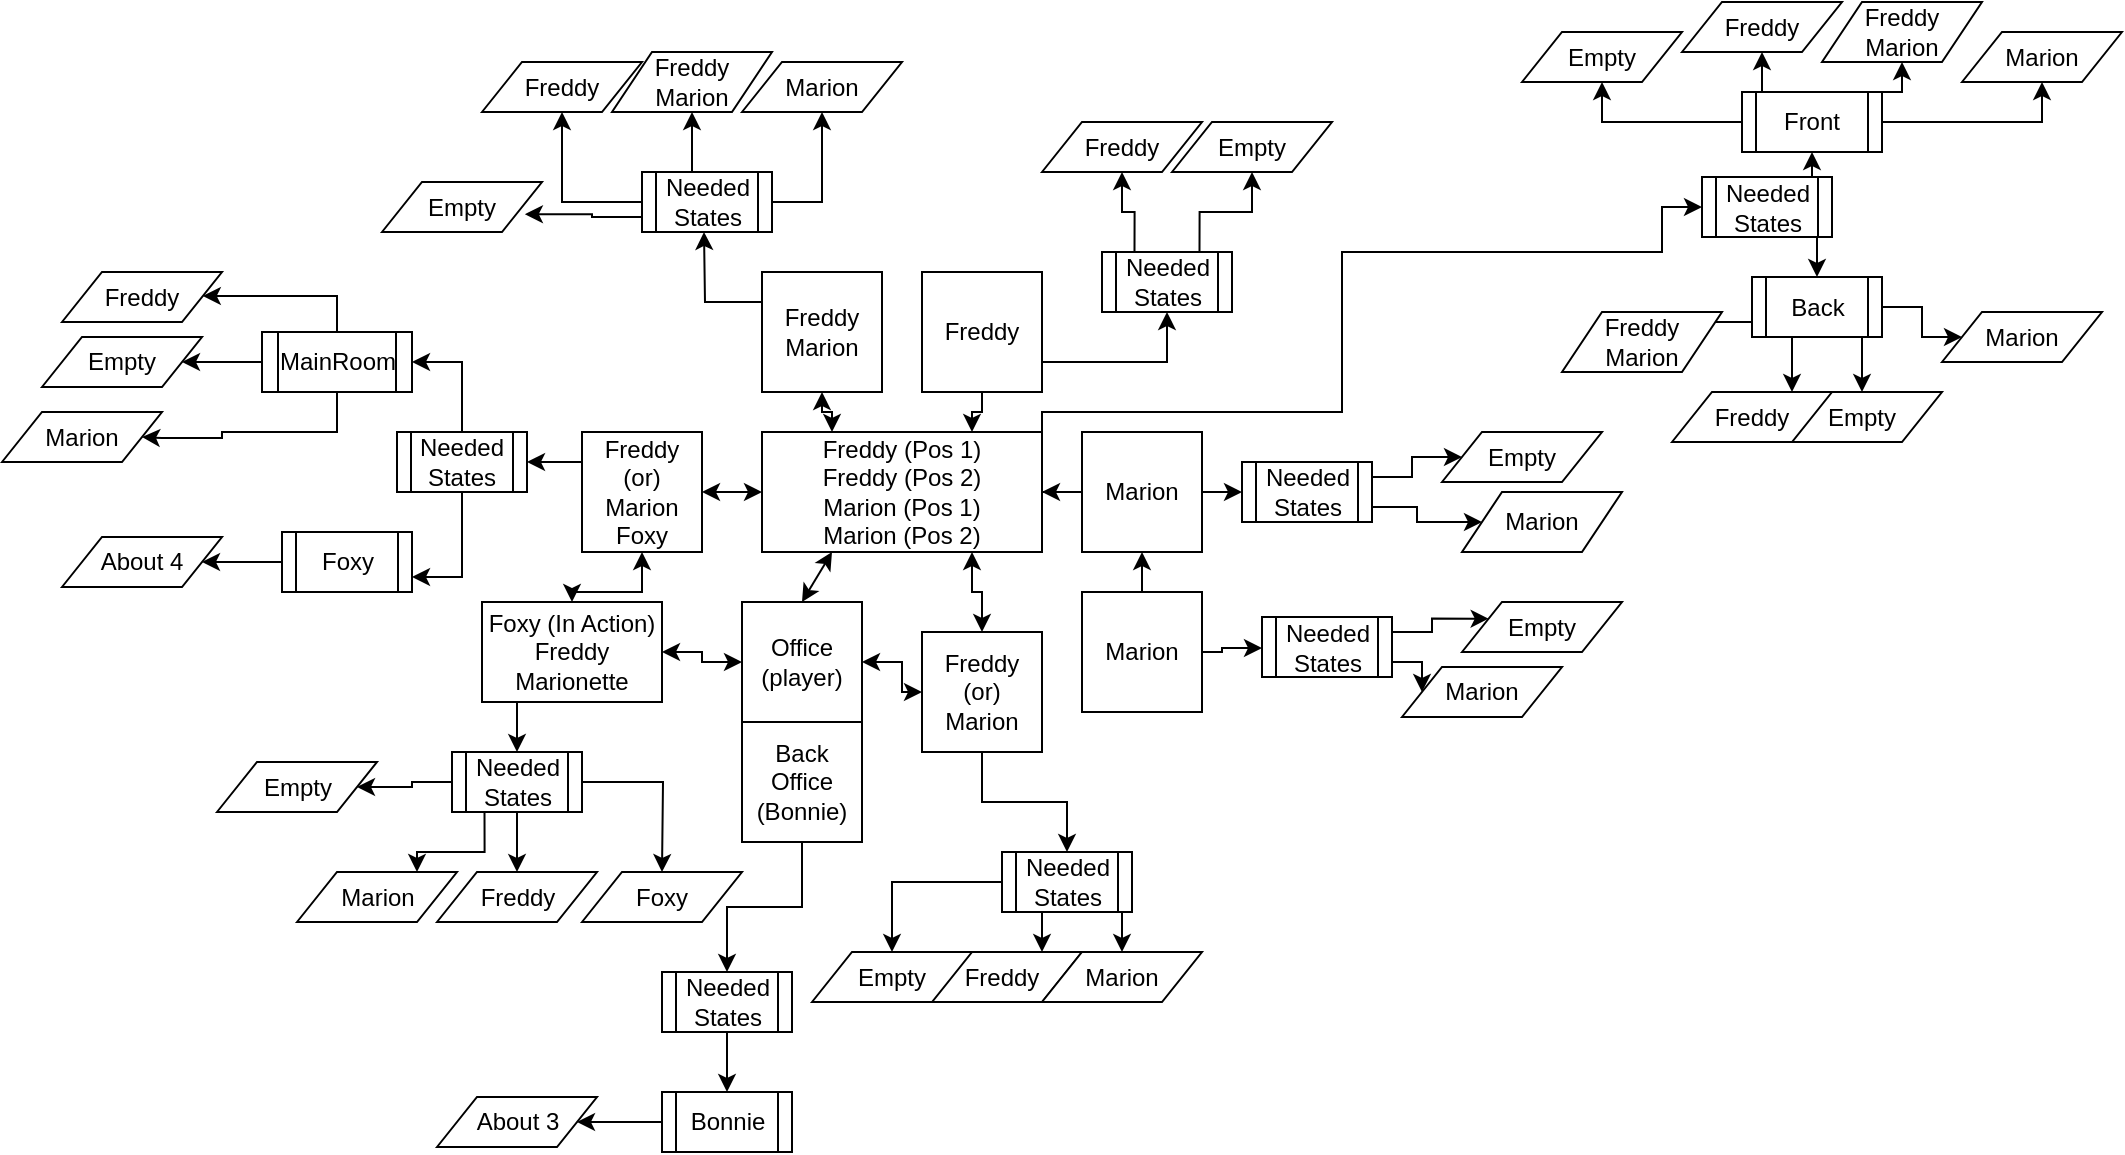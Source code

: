 <mxfile version="24.8.6">
  <diagram name="Page-1" id="xCm7L2kwBDL57Lj5noG_">
    <mxGraphModel dx="512" dy="276" grid="1" gridSize="10" guides="1" tooltips="1" connect="1" arrows="1" fold="1" page="1" pageScale="1" pageWidth="850" pageHeight="1100" math="0" shadow="0">
      <root>
        <mxCell id="0" />
        <mxCell id="1" parent="0" />
        <mxCell id="MRHMiCPDbe1n-ZCdfk0V-35" value="" style="edgeStyle=orthogonalEdgeStyle;rounded=0;orthogonalLoop=1;jettySize=auto;html=1;startArrow=classic;startFill=1;endArrow=none;endFill=0;" edge="1" parent="1" source="MRHMiCPDbe1n-ZCdfk0V-14" target="MRHMiCPDbe1n-ZCdfk0V-17">
          <mxGeometry relative="1" as="geometry" />
        </mxCell>
        <mxCell id="MRHMiCPDbe1n-ZCdfk0V-144" style="edgeStyle=orthogonalEdgeStyle;rounded=0;orthogonalLoop=1;jettySize=auto;html=1;exitX=1;exitY=0;exitDx=0;exitDy=0;entryX=0;entryY=0.5;entryDx=0;entryDy=0;" edge="1" parent="1" source="MRHMiCPDbe1n-ZCdfk0V-14" target="MRHMiCPDbe1n-ZCdfk0V-143">
          <mxGeometry relative="1" as="geometry">
            <Array as="points">
              <mxPoint x="540" y="240" />
              <mxPoint x="690" y="240" />
              <mxPoint x="690" y="160" />
              <mxPoint x="850" y="160" />
              <mxPoint x="850" y="138" />
            </Array>
          </mxGeometry>
        </mxCell>
        <mxCell id="MRHMiCPDbe1n-ZCdfk0V-14" value="Freddy (Pos 1)&lt;br&gt;Freddy (Pos 2)&lt;br&gt;Marion (Pos 1)&lt;br&gt;Marion (Pos 2)" style="rounded=0;whiteSpace=wrap;html=1;" vertex="1" parent="1">
          <mxGeometry x="400" y="250" width="140" height="60" as="geometry" />
        </mxCell>
        <mxCell id="MRHMiCPDbe1n-ZCdfk0V-38" style="edgeStyle=orthogonalEdgeStyle;rounded=0;orthogonalLoop=1;jettySize=auto;html=1;exitX=0.5;exitY=1;exitDx=0;exitDy=0;entryX=0.25;entryY=0;entryDx=0;entryDy=0;startArrow=classic;startFill=1;" edge="1" parent="1" source="MRHMiCPDbe1n-ZCdfk0V-15" target="MRHMiCPDbe1n-ZCdfk0V-14">
          <mxGeometry relative="1" as="geometry">
            <Array as="points">
              <mxPoint x="430" y="240" />
              <mxPoint x="435" y="240" />
            </Array>
          </mxGeometry>
        </mxCell>
        <mxCell id="MRHMiCPDbe1n-ZCdfk0V-42" style="edgeStyle=orthogonalEdgeStyle;rounded=0;orthogonalLoop=1;jettySize=auto;html=1;exitX=0;exitY=0.25;exitDx=0;exitDy=0;entryX=1;entryY=0.5;entryDx=0;entryDy=0;" edge="1" parent="1" source="MRHMiCPDbe1n-ZCdfk0V-15">
          <mxGeometry relative="1" as="geometry">
            <mxPoint x="371" y="150" as="targetPoint" />
          </mxGeometry>
        </mxCell>
        <mxCell id="MRHMiCPDbe1n-ZCdfk0V-15" value="&lt;div&gt;Freddy&lt;/div&gt;&lt;div&gt;Marion&lt;/div&gt;" style="rounded=0;whiteSpace=wrap;html=1;" vertex="1" parent="1">
          <mxGeometry x="400" y="170" width="60" height="60" as="geometry" />
        </mxCell>
        <mxCell id="MRHMiCPDbe1n-ZCdfk0V-37" style="edgeStyle=orthogonalEdgeStyle;rounded=0;orthogonalLoop=1;jettySize=auto;html=1;exitX=0.5;exitY=1;exitDx=0;exitDy=0;entryX=0.75;entryY=0;entryDx=0;entryDy=0;startArrow=none;startFill=0;" edge="1" parent="1" source="MRHMiCPDbe1n-ZCdfk0V-16" target="MRHMiCPDbe1n-ZCdfk0V-14">
          <mxGeometry relative="1" as="geometry">
            <Array as="points">
              <mxPoint x="510" y="240" />
              <mxPoint x="505" y="240" />
            </Array>
          </mxGeometry>
        </mxCell>
        <mxCell id="MRHMiCPDbe1n-ZCdfk0V-75" style="edgeStyle=orthogonalEdgeStyle;rounded=0;orthogonalLoop=1;jettySize=auto;html=1;exitX=1;exitY=0.75;exitDx=0;exitDy=0;entryX=0.5;entryY=1;entryDx=0;entryDy=0;" edge="1" parent="1" source="MRHMiCPDbe1n-ZCdfk0V-16" target="MRHMiCPDbe1n-ZCdfk0V-72">
          <mxGeometry relative="1" as="geometry" />
        </mxCell>
        <mxCell id="MRHMiCPDbe1n-ZCdfk0V-16" value="Freddy" style="rounded=0;whiteSpace=wrap;html=1;" vertex="1" parent="1">
          <mxGeometry x="480" y="170" width="60" height="60" as="geometry" />
        </mxCell>
        <mxCell id="MRHMiCPDbe1n-ZCdfk0V-39" style="edgeStyle=orthogonalEdgeStyle;rounded=0;orthogonalLoop=1;jettySize=auto;html=1;exitX=0.5;exitY=1;exitDx=0;exitDy=0;entryX=0.5;entryY=0;entryDx=0;entryDy=0;startArrow=classic;startFill=1;endArrow=none;endFill=0;" edge="1" parent="1" source="MRHMiCPDbe1n-ZCdfk0V-17" target="MRHMiCPDbe1n-ZCdfk0V-18">
          <mxGeometry relative="1" as="geometry" />
        </mxCell>
        <mxCell id="MRHMiCPDbe1n-ZCdfk0V-78" style="edgeStyle=orthogonalEdgeStyle;rounded=0;orthogonalLoop=1;jettySize=auto;html=1;exitX=1;exitY=0.5;exitDx=0;exitDy=0;entryX=0;entryY=0.5;entryDx=0;entryDy=0;" edge="1" parent="1" source="MRHMiCPDbe1n-ZCdfk0V-17" target="MRHMiCPDbe1n-ZCdfk0V-73">
          <mxGeometry relative="1" as="geometry" />
        </mxCell>
        <mxCell id="MRHMiCPDbe1n-ZCdfk0V-17" value="Marion" style="rounded=0;whiteSpace=wrap;html=1;" vertex="1" parent="1">
          <mxGeometry x="560" y="250" width="60" height="60" as="geometry" />
        </mxCell>
        <mxCell id="MRHMiCPDbe1n-ZCdfk0V-82" value="" style="edgeStyle=orthogonalEdgeStyle;rounded=0;orthogonalLoop=1;jettySize=auto;html=1;" edge="1" parent="1" source="MRHMiCPDbe1n-ZCdfk0V-18" target="MRHMiCPDbe1n-ZCdfk0V-74">
          <mxGeometry relative="1" as="geometry">
            <Array as="points">
              <mxPoint x="630" y="360" />
              <mxPoint x="630" y="358" />
            </Array>
          </mxGeometry>
        </mxCell>
        <mxCell id="MRHMiCPDbe1n-ZCdfk0V-18" value="Marion" style="rounded=0;whiteSpace=wrap;html=1;" vertex="1" parent="1">
          <mxGeometry x="560" y="330" width="60" height="60" as="geometry" />
        </mxCell>
        <mxCell id="MRHMiCPDbe1n-ZCdfk0V-34" style="edgeStyle=orthogonalEdgeStyle;rounded=0;orthogonalLoop=1;jettySize=auto;html=1;exitX=0.5;exitY=0;exitDx=0;exitDy=0;entryX=0.75;entryY=1;entryDx=0;entryDy=0;startArrow=classic;startFill=1;" edge="1" parent="1" source="MRHMiCPDbe1n-ZCdfk0V-19" target="MRHMiCPDbe1n-ZCdfk0V-14">
          <mxGeometry relative="1" as="geometry">
            <Array as="points">
              <mxPoint x="510" y="330" />
              <mxPoint x="505" y="330" />
            </Array>
          </mxGeometry>
        </mxCell>
        <mxCell id="MRHMiCPDbe1n-ZCdfk0V-103" style="edgeStyle=orthogonalEdgeStyle;rounded=0;orthogonalLoop=1;jettySize=auto;html=1;exitX=0.5;exitY=1;exitDx=0;exitDy=0;entryX=0.5;entryY=0;entryDx=0;entryDy=0;" edge="1" parent="1" source="MRHMiCPDbe1n-ZCdfk0V-19" target="MRHMiCPDbe1n-ZCdfk0V-97">
          <mxGeometry relative="1" as="geometry" />
        </mxCell>
        <mxCell id="MRHMiCPDbe1n-ZCdfk0V-19" value="Freddy&lt;br&gt;(or)&lt;br&gt;Marion" style="rounded=0;whiteSpace=wrap;html=1;" vertex="1" parent="1">
          <mxGeometry x="480" y="350" width="60" height="60" as="geometry" />
        </mxCell>
        <mxCell id="MRHMiCPDbe1n-ZCdfk0V-32" value="" style="edgeStyle=orthogonalEdgeStyle;rounded=0;orthogonalLoop=1;jettySize=auto;html=1;startArrow=classic;startFill=1;" edge="1" parent="1" source="MRHMiCPDbe1n-ZCdfk0V-20" target="MRHMiCPDbe1n-ZCdfk0V-19">
          <mxGeometry relative="1" as="geometry" />
        </mxCell>
        <mxCell id="MRHMiCPDbe1n-ZCdfk0V-20" value="Office&lt;br&gt;(player)" style="rounded=0;whiteSpace=wrap;html=1;" vertex="1" parent="1">
          <mxGeometry x="390" y="335" width="60" height="60" as="geometry" />
        </mxCell>
        <mxCell id="MRHMiCPDbe1n-ZCdfk0V-28" style="edgeStyle=orthogonalEdgeStyle;rounded=0;orthogonalLoop=1;jettySize=auto;html=1;exitX=0.5;exitY=1;exitDx=0;exitDy=0;entryX=0.5;entryY=0;entryDx=0;entryDy=0;startArrow=classic;startFill=1;" edge="1" parent="1" source="MRHMiCPDbe1n-ZCdfk0V-21" target="MRHMiCPDbe1n-ZCdfk0V-27">
          <mxGeometry relative="1" as="geometry" />
        </mxCell>
        <mxCell id="MRHMiCPDbe1n-ZCdfk0V-109" style="edgeStyle=orthogonalEdgeStyle;rounded=0;orthogonalLoop=1;jettySize=auto;html=1;exitX=0;exitY=0.25;exitDx=0;exitDy=0;entryX=1;entryY=0.5;entryDx=0;entryDy=0;" edge="1" parent="1" source="MRHMiCPDbe1n-ZCdfk0V-21" target="MRHMiCPDbe1n-ZCdfk0V-108">
          <mxGeometry relative="1" as="geometry" />
        </mxCell>
        <mxCell id="MRHMiCPDbe1n-ZCdfk0V-21" value="&lt;div&gt;Freddy&lt;/div&gt;&lt;div&gt;(or)&lt;br&gt;Marion&lt;br&gt;&lt;/div&gt;&lt;div&gt;Foxy&lt;/div&gt;" style="rounded=0;whiteSpace=wrap;html=1;" vertex="1" parent="1">
          <mxGeometry x="310" y="250" width="60" height="60" as="geometry" />
        </mxCell>
        <mxCell id="MRHMiCPDbe1n-ZCdfk0V-29" style="edgeStyle=orthogonalEdgeStyle;rounded=0;orthogonalLoop=1;jettySize=auto;html=1;exitX=1;exitY=0.5;exitDx=0;exitDy=0;entryX=0;entryY=0.5;entryDx=0;entryDy=0;startArrow=classic;startFill=1;" edge="1" parent="1" source="MRHMiCPDbe1n-ZCdfk0V-27" target="MRHMiCPDbe1n-ZCdfk0V-20">
          <mxGeometry relative="1" as="geometry" />
        </mxCell>
        <mxCell id="MRHMiCPDbe1n-ZCdfk0V-128" style="edgeStyle=orthogonalEdgeStyle;rounded=0;orthogonalLoop=1;jettySize=auto;html=1;exitX=0.5;exitY=1;exitDx=0;exitDy=0;entryX=0.5;entryY=0;entryDx=0;entryDy=0;" edge="1" parent="1" target="MRHMiCPDbe1n-ZCdfk0V-127">
          <mxGeometry relative="1" as="geometry">
            <mxPoint x="282.5" y="385" as="sourcePoint" />
          </mxGeometry>
        </mxCell>
        <mxCell id="MRHMiCPDbe1n-ZCdfk0V-27" value="Foxy (In Action)&lt;br&gt;Freddy&lt;br&gt;Marionette" style="rounded=0;whiteSpace=wrap;html=1;" vertex="1" parent="1">
          <mxGeometry x="260" y="335" width="90" height="50" as="geometry" />
        </mxCell>
        <mxCell id="MRHMiCPDbe1n-ZCdfk0V-30" value="" style="endArrow=classic;startArrow=classic;html=1;rounded=0;exitX=1;exitY=0.5;exitDx=0;exitDy=0;entryX=0;entryY=0.5;entryDx=0;entryDy=0;" edge="1" parent="1" source="MRHMiCPDbe1n-ZCdfk0V-21" target="MRHMiCPDbe1n-ZCdfk0V-14">
          <mxGeometry width="50" height="50" relative="1" as="geometry">
            <mxPoint x="440" y="350" as="sourcePoint" />
            <mxPoint x="490" y="300" as="targetPoint" />
          </mxGeometry>
        </mxCell>
        <mxCell id="MRHMiCPDbe1n-ZCdfk0V-31" value="" style="endArrow=classic;startArrow=classic;html=1;rounded=0;exitX=0.25;exitY=1;exitDx=0;exitDy=0;entryX=0.5;entryY=0;entryDx=0;entryDy=0;" edge="1" parent="1" source="MRHMiCPDbe1n-ZCdfk0V-14" target="MRHMiCPDbe1n-ZCdfk0V-20">
          <mxGeometry width="50" height="50" relative="1" as="geometry">
            <mxPoint x="410" y="320" as="sourcePoint" />
            <mxPoint x="440" y="320" as="targetPoint" />
          </mxGeometry>
        </mxCell>
        <mxCell id="MRHMiCPDbe1n-ZCdfk0V-138" style="edgeStyle=orthogonalEdgeStyle;rounded=0;orthogonalLoop=1;jettySize=auto;html=1;exitX=0.5;exitY=1;exitDx=0;exitDy=0;entryX=0.5;entryY=0;entryDx=0;entryDy=0;" edge="1" parent="1" source="MRHMiCPDbe1n-ZCdfk0V-40" target="MRHMiCPDbe1n-ZCdfk0V-137">
          <mxGeometry relative="1" as="geometry" />
        </mxCell>
        <mxCell id="MRHMiCPDbe1n-ZCdfk0V-40" value="Back Office&lt;br&gt;(Bonnie)" style="rounded=0;whiteSpace=wrap;html=1;" vertex="1" parent="1">
          <mxGeometry x="390" y="395" width="60" height="60" as="geometry" />
        </mxCell>
        <mxCell id="MRHMiCPDbe1n-ZCdfk0V-53" style="edgeStyle=orthogonalEdgeStyle;rounded=0;orthogonalLoop=1;jettySize=auto;html=1;exitX=0;exitY=0.5;exitDx=0;exitDy=0;entryX=0.5;entryY=1;entryDx=0;entryDy=0;" edge="1" parent="1" source="MRHMiCPDbe1n-ZCdfk0V-45" target="MRHMiCPDbe1n-ZCdfk0V-49">
          <mxGeometry relative="1" as="geometry" />
        </mxCell>
        <mxCell id="MRHMiCPDbe1n-ZCdfk0V-54" style="edgeStyle=orthogonalEdgeStyle;rounded=0;orthogonalLoop=1;jettySize=auto;html=1;exitX=0.5;exitY=0;exitDx=0;exitDy=0;entryX=0.5;entryY=1;entryDx=0;entryDy=0;" edge="1" parent="1" source="MRHMiCPDbe1n-ZCdfk0V-45" target="MRHMiCPDbe1n-ZCdfk0V-51">
          <mxGeometry relative="1" as="geometry" />
        </mxCell>
        <mxCell id="MRHMiCPDbe1n-ZCdfk0V-55" style="edgeStyle=orthogonalEdgeStyle;rounded=0;orthogonalLoop=1;jettySize=auto;html=1;exitX=1;exitY=0.5;exitDx=0;exitDy=0;entryX=0.5;entryY=1;entryDx=0;entryDy=0;" edge="1" parent="1" source="MRHMiCPDbe1n-ZCdfk0V-45" target="MRHMiCPDbe1n-ZCdfk0V-50">
          <mxGeometry relative="1" as="geometry" />
        </mxCell>
        <mxCell id="MRHMiCPDbe1n-ZCdfk0V-45" value="Needed&lt;br&gt;States" style="shape=process;whiteSpace=wrap;html=1;backgroundOutline=1;" vertex="1" parent="1">
          <mxGeometry x="340" y="120" width="65" height="30" as="geometry" />
        </mxCell>
        <mxCell id="MRHMiCPDbe1n-ZCdfk0V-49" value="Freddy" style="shape=parallelogram;perimeter=parallelogramPerimeter;whiteSpace=wrap;html=1;fixedSize=1;" vertex="1" parent="1">
          <mxGeometry x="260" y="65" width="80" height="25" as="geometry" />
        </mxCell>
        <mxCell id="MRHMiCPDbe1n-ZCdfk0V-50" value="Marion" style="shape=parallelogram;perimeter=parallelogramPerimeter;whiteSpace=wrap;html=1;fixedSize=1;" vertex="1" parent="1">
          <mxGeometry x="390" y="65" width="80" height="25" as="geometry" />
        </mxCell>
        <mxCell id="MRHMiCPDbe1n-ZCdfk0V-51" value="Freddy &lt;br&gt;Marion" style="shape=parallelogram;perimeter=parallelogramPerimeter;whiteSpace=wrap;html=1;fixedSize=1;" vertex="1" parent="1">
          <mxGeometry x="325" y="60" width="80" height="30" as="geometry" />
        </mxCell>
        <mxCell id="MRHMiCPDbe1n-ZCdfk0V-57" value="Empty" style="shape=parallelogram;perimeter=parallelogramPerimeter;whiteSpace=wrap;html=1;fixedSize=1;" vertex="1" parent="1">
          <mxGeometry x="210" y="125" width="80" height="25" as="geometry" />
        </mxCell>
        <mxCell id="MRHMiCPDbe1n-ZCdfk0V-58" style="edgeStyle=orthogonalEdgeStyle;rounded=0;orthogonalLoop=1;jettySize=auto;html=1;exitX=0;exitY=0.75;exitDx=0;exitDy=0;entryX=0.893;entryY=0.643;entryDx=0;entryDy=0;entryPerimeter=0;" edge="1" parent="1" source="MRHMiCPDbe1n-ZCdfk0V-45" target="MRHMiCPDbe1n-ZCdfk0V-57">
          <mxGeometry relative="1" as="geometry" />
        </mxCell>
        <mxCell id="MRHMiCPDbe1n-ZCdfk0V-59" value="Freddy" style="shape=parallelogram;perimeter=parallelogramPerimeter;whiteSpace=wrap;html=1;fixedSize=1;" vertex="1" parent="1">
          <mxGeometry x="540" y="95" width="80" height="25" as="geometry" />
        </mxCell>
        <mxCell id="MRHMiCPDbe1n-ZCdfk0V-60" value="Empty" style="shape=parallelogram;perimeter=parallelogramPerimeter;whiteSpace=wrap;html=1;fixedSize=1;" vertex="1" parent="1">
          <mxGeometry x="605" y="95" width="80" height="25" as="geometry" />
        </mxCell>
        <mxCell id="MRHMiCPDbe1n-ZCdfk0V-63" value="Empty" style="shape=parallelogram;perimeter=parallelogramPerimeter;whiteSpace=wrap;html=1;fixedSize=1;" vertex="1" parent="1">
          <mxGeometry x="740" y="250" width="80" height="25" as="geometry" />
        </mxCell>
        <mxCell id="MRHMiCPDbe1n-ZCdfk0V-64" value="Marion" style="shape=parallelogram;perimeter=parallelogramPerimeter;whiteSpace=wrap;html=1;fixedSize=1;" vertex="1" parent="1">
          <mxGeometry x="750" y="280" width="80" height="30" as="geometry" />
        </mxCell>
        <mxCell id="MRHMiCPDbe1n-ZCdfk0V-68" value="Empty" style="shape=parallelogram;perimeter=parallelogramPerimeter;whiteSpace=wrap;html=1;fixedSize=1;" vertex="1" parent="1">
          <mxGeometry x="750" y="335" width="80" height="25" as="geometry" />
        </mxCell>
        <mxCell id="MRHMiCPDbe1n-ZCdfk0V-69" value="Marion" style="shape=parallelogram;perimeter=parallelogramPerimeter;whiteSpace=wrap;html=1;fixedSize=1;" vertex="1" parent="1">
          <mxGeometry x="720" y="367.5" width="80" height="25" as="geometry" />
        </mxCell>
        <mxCell id="MRHMiCPDbe1n-ZCdfk0V-76" style="edgeStyle=orthogonalEdgeStyle;rounded=0;orthogonalLoop=1;jettySize=auto;html=1;exitX=0.75;exitY=0;exitDx=0;exitDy=0;entryX=0.5;entryY=1;entryDx=0;entryDy=0;" edge="1" parent="1" source="MRHMiCPDbe1n-ZCdfk0V-72" target="MRHMiCPDbe1n-ZCdfk0V-60">
          <mxGeometry relative="1" as="geometry" />
        </mxCell>
        <mxCell id="MRHMiCPDbe1n-ZCdfk0V-77" style="edgeStyle=orthogonalEdgeStyle;rounded=0;orthogonalLoop=1;jettySize=auto;html=1;exitX=0.25;exitY=0;exitDx=0;exitDy=0;entryX=0.5;entryY=1;entryDx=0;entryDy=0;" edge="1" parent="1" source="MRHMiCPDbe1n-ZCdfk0V-72" target="MRHMiCPDbe1n-ZCdfk0V-59">
          <mxGeometry relative="1" as="geometry" />
        </mxCell>
        <mxCell id="MRHMiCPDbe1n-ZCdfk0V-72" value="Needed&lt;br&gt;States" style="shape=process;whiteSpace=wrap;html=1;backgroundOutline=1;" vertex="1" parent="1">
          <mxGeometry x="570" y="160" width="65" height="30" as="geometry" />
        </mxCell>
        <mxCell id="MRHMiCPDbe1n-ZCdfk0V-79" style="edgeStyle=orthogonalEdgeStyle;rounded=0;orthogonalLoop=1;jettySize=auto;html=1;exitX=1;exitY=0.25;exitDx=0;exitDy=0;entryX=0;entryY=0.5;entryDx=0;entryDy=0;" edge="1" parent="1" source="MRHMiCPDbe1n-ZCdfk0V-73" target="MRHMiCPDbe1n-ZCdfk0V-63">
          <mxGeometry relative="1" as="geometry" />
        </mxCell>
        <mxCell id="MRHMiCPDbe1n-ZCdfk0V-80" style="edgeStyle=orthogonalEdgeStyle;rounded=0;orthogonalLoop=1;jettySize=auto;html=1;exitX=1;exitY=0.75;exitDx=0;exitDy=0;entryX=0;entryY=0.5;entryDx=0;entryDy=0;" edge="1" parent="1" source="MRHMiCPDbe1n-ZCdfk0V-73" target="MRHMiCPDbe1n-ZCdfk0V-64">
          <mxGeometry relative="1" as="geometry" />
        </mxCell>
        <mxCell id="MRHMiCPDbe1n-ZCdfk0V-73" value="Needed&lt;br&gt;States" style="shape=process;whiteSpace=wrap;html=1;backgroundOutline=1;" vertex="1" parent="1">
          <mxGeometry x="640" y="265" width="65" height="30" as="geometry" />
        </mxCell>
        <mxCell id="MRHMiCPDbe1n-ZCdfk0V-83" style="edgeStyle=orthogonalEdgeStyle;rounded=0;orthogonalLoop=1;jettySize=auto;html=1;exitX=1;exitY=0.25;exitDx=0;exitDy=0;entryX=0;entryY=0.25;entryDx=0;entryDy=0;" edge="1" parent="1" source="MRHMiCPDbe1n-ZCdfk0V-74" target="MRHMiCPDbe1n-ZCdfk0V-68">
          <mxGeometry relative="1" as="geometry" />
        </mxCell>
        <mxCell id="MRHMiCPDbe1n-ZCdfk0V-84" style="edgeStyle=orthogonalEdgeStyle;rounded=0;orthogonalLoop=1;jettySize=auto;html=1;exitX=1;exitY=0.75;exitDx=0;exitDy=0;entryX=0;entryY=0.5;entryDx=0;entryDy=0;" edge="1" parent="1" source="MRHMiCPDbe1n-ZCdfk0V-74" target="MRHMiCPDbe1n-ZCdfk0V-69">
          <mxGeometry relative="1" as="geometry" />
        </mxCell>
        <mxCell id="MRHMiCPDbe1n-ZCdfk0V-74" value="Needed&lt;br&gt;States" style="shape=process;whiteSpace=wrap;html=1;backgroundOutline=1;" vertex="1" parent="1">
          <mxGeometry x="650" y="342.5" width="65" height="30" as="geometry" />
        </mxCell>
        <mxCell id="MRHMiCPDbe1n-ZCdfk0V-105" style="edgeStyle=orthogonalEdgeStyle;rounded=0;orthogonalLoop=1;jettySize=auto;html=1;exitX=0.75;exitY=1;exitDx=0;exitDy=0;entryX=0.5;entryY=0;entryDx=0;entryDy=0;" edge="1" parent="1" source="MRHMiCPDbe1n-ZCdfk0V-97" target="MRHMiCPDbe1n-ZCdfk0V-99">
          <mxGeometry relative="1" as="geometry" />
        </mxCell>
        <mxCell id="MRHMiCPDbe1n-ZCdfk0V-106" style="edgeStyle=orthogonalEdgeStyle;rounded=0;orthogonalLoop=1;jettySize=auto;html=1;exitX=0.5;exitY=1;exitDx=0;exitDy=0;entryX=0.75;entryY=0;entryDx=0;entryDy=0;" edge="1" parent="1" source="MRHMiCPDbe1n-ZCdfk0V-97" target="MRHMiCPDbe1n-ZCdfk0V-98">
          <mxGeometry relative="1" as="geometry" />
        </mxCell>
        <mxCell id="MRHMiCPDbe1n-ZCdfk0V-107" style="edgeStyle=orthogonalEdgeStyle;rounded=0;orthogonalLoop=1;jettySize=auto;html=1;exitX=0;exitY=0.5;exitDx=0;exitDy=0;entryX=0.5;entryY=0;entryDx=0;entryDy=0;" edge="1" parent="1" source="MRHMiCPDbe1n-ZCdfk0V-97" target="MRHMiCPDbe1n-ZCdfk0V-101">
          <mxGeometry relative="1" as="geometry" />
        </mxCell>
        <mxCell id="MRHMiCPDbe1n-ZCdfk0V-97" value="Needed&lt;br&gt;States" style="shape=process;whiteSpace=wrap;html=1;backgroundOutline=1;" vertex="1" parent="1">
          <mxGeometry x="520" y="460" width="65" height="30" as="geometry" />
        </mxCell>
        <mxCell id="MRHMiCPDbe1n-ZCdfk0V-98" value="Freddy" style="shape=parallelogram;perimeter=parallelogramPerimeter;whiteSpace=wrap;html=1;fixedSize=1;" vertex="1" parent="1">
          <mxGeometry x="480" y="510" width="80" height="25" as="geometry" />
        </mxCell>
        <mxCell id="MRHMiCPDbe1n-ZCdfk0V-99" value="Marion" style="shape=parallelogram;perimeter=parallelogramPerimeter;whiteSpace=wrap;html=1;fixedSize=1;" vertex="1" parent="1">
          <mxGeometry x="540" y="510" width="80" height="25" as="geometry" />
        </mxCell>
        <mxCell id="MRHMiCPDbe1n-ZCdfk0V-101" value="Empty" style="shape=parallelogram;perimeter=parallelogramPerimeter;whiteSpace=wrap;html=1;fixedSize=1;" vertex="1" parent="1">
          <mxGeometry x="425" y="510" width="80" height="25" as="geometry" />
        </mxCell>
        <mxCell id="MRHMiCPDbe1n-ZCdfk0V-114" style="edgeStyle=orthogonalEdgeStyle;rounded=0;orthogonalLoop=1;jettySize=auto;html=1;exitX=0.5;exitY=1;exitDx=0;exitDy=0;entryX=1;entryY=0.75;entryDx=0;entryDy=0;" edge="1" parent="1" source="MRHMiCPDbe1n-ZCdfk0V-108" target="MRHMiCPDbe1n-ZCdfk0V-111">
          <mxGeometry relative="1" as="geometry" />
        </mxCell>
        <mxCell id="MRHMiCPDbe1n-ZCdfk0V-115" style="edgeStyle=orthogonalEdgeStyle;rounded=0;orthogonalLoop=1;jettySize=auto;html=1;exitX=0.5;exitY=0;exitDx=0;exitDy=0;entryX=1;entryY=0.5;entryDx=0;entryDy=0;" edge="1" parent="1" source="MRHMiCPDbe1n-ZCdfk0V-108" target="MRHMiCPDbe1n-ZCdfk0V-112">
          <mxGeometry relative="1" as="geometry" />
        </mxCell>
        <mxCell id="MRHMiCPDbe1n-ZCdfk0V-108" value="Needed&lt;br&gt;States" style="shape=process;whiteSpace=wrap;html=1;backgroundOutline=1;" vertex="1" parent="1">
          <mxGeometry x="217.5" y="250" width="65" height="30" as="geometry" />
        </mxCell>
        <mxCell id="MRHMiCPDbe1n-ZCdfk0V-126" style="edgeStyle=orthogonalEdgeStyle;rounded=0;orthogonalLoop=1;jettySize=auto;html=1;exitX=0;exitY=0.5;exitDx=0;exitDy=0;entryX=1;entryY=0.5;entryDx=0;entryDy=0;" edge="1" parent="1" source="MRHMiCPDbe1n-ZCdfk0V-111" target="MRHMiCPDbe1n-ZCdfk0V-125">
          <mxGeometry relative="1" as="geometry" />
        </mxCell>
        <mxCell id="MRHMiCPDbe1n-ZCdfk0V-111" value="Foxy" style="shape=process;whiteSpace=wrap;html=1;backgroundOutline=1;" vertex="1" parent="1">
          <mxGeometry x="160" y="300" width="65" height="30" as="geometry" />
        </mxCell>
        <mxCell id="MRHMiCPDbe1n-ZCdfk0V-122" style="edgeStyle=orthogonalEdgeStyle;rounded=0;orthogonalLoop=1;jettySize=auto;html=1;exitX=0.5;exitY=0;exitDx=0;exitDy=0;" edge="1" parent="1" target="MRHMiCPDbe1n-ZCdfk0V-117">
          <mxGeometry relative="1" as="geometry">
            <mxPoint x="187.5" y="202.5" as="sourcePoint" />
            <mxPoint x="110" y="185" as="targetPoint" />
            <Array as="points">
              <mxPoint x="188" y="182" />
            </Array>
          </mxGeometry>
        </mxCell>
        <mxCell id="MRHMiCPDbe1n-ZCdfk0V-123" style="edgeStyle=orthogonalEdgeStyle;rounded=0;orthogonalLoop=1;jettySize=auto;html=1;exitX=0;exitY=0.5;exitDx=0;exitDy=0;entryX=1;entryY=0.5;entryDx=0;entryDy=0;" edge="1" parent="1" source="MRHMiCPDbe1n-ZCdfk0V-112" target="MRHMiCPDbe1n-ZCdfk0V-118">
          <mxGeometry relative="1" as="geometry" />
        </mxCell>
        <mxCell id="MRHMiCPDbe1n-ZCdfk0V-124" style="edgeStyle=orthogonalEdgeStyle;rounded=0;orthogonalLoop=1;jettySize=auto;html=1;exitX=0.5;exitY=1;exitDx=0;exitDy=0;entryX=1;entryY=0.5;entryDx=0;entryDy=0;" edge="1" parent="1" source="MRHMiCPDbe1n-ZCdfk0V-112" target="MRHMiCPDbe1n-ZCdfk0V-120">
          <mxGeometry relative="1" as="geometry">
            <Array as="points">
              <mxPoint x="188" y="250" />
              <mxPoint x="130" y="250" />
              <mxPoint x="130" y="253" />
              <mxPoint x="100" y="253" />
            </Array>
          </mxGeometry>
        </mxCell>
        <mxCell id="MRHMiCPDbe1n-ZCdfk0V-112" value="MainRoom" style="shape=process;whiteSpace=wrap;html=1;backgroundOutline=1;" vertex="1" parent="1">
          <mxGeometry x="150" y="200" width="75" height="30" as="geometry" />
        </mxCell>
        <mxCell id="MRHMiCPDbe1n-ZCdfk0V-117" value="Freddy" style="shape=parallelogram;perimeter=parallelogramPerimeter;whiteSpace=wrap;html=1;fixedSize=1;" vertex="1" parent="1">
          <mxGeometry x="50" y="170" width="80" height="25" as="geometry" />
        </mxCell>
        <mxCell id="MRHMiCPDbe1n-ZCdfk0V-118" value="Empty" style="shape=parallelogram;perimeter=parallelogramPerimeter;whiteSpace=wrap;html=1;fixedSize=1;" vertex="1" parent="1">
          <mxGeometry x="40" y="202.5" width="80" height="25" as="geometry" />
        </mxCell>
        <mxCell id="MRHMiCPDbe1n-ZCdfk0V-120" value="Marion" style="shape=parallelogram;perimeter=parallelogramPerimeter;whiteSpace=wrap;html=1;fixedSize=1;" vertex="1" parent="1">
          <mxGeometry x="20" y="240" width="80" height="25" as="geometry" />
        </mxCell>
        <mxCell id="MRHMiCPDbe1n-ZCdfk0V-125" value="About 4" style="shape=parallelogram;perimeter=parallelogramPerimeter;whiteSpace=wrap;html=1;fixedSize=1;" vertex="1" parent="1">
          <mxGeometry x="50" y="302.5" width="80" height="25" as="geometry" />
        </mxCell>
        <mxCell id="MRHMiCPDbe1n-ZCdfk0V-133" style="edgeStyle=orthogonalEdgeStyle;rounded=0;orthogonalLoop=1;jettySize=auto;html=1;exitX=0;exitY=0.5;exitDx=0;exitDy=0;entryX=1;entryY=0.5;entryDx=0;entryDy=0;" edge="1" parent="1" source="MRHMiCPDbe1n-ZCdfk0V-127" target="MRHMiCPDbe1n-ZCdfk0V-132">
          <mxGeometry relative="1" as="geometry" />
        </mxCell>
        <mxCell id="MRHMiCPDbe1n-ZCdfk0V-134" style="edgeStyle=orthogonalEdgeStyle;rounded=0;orthogonalLoop=1;jettySize=auto;html=1;exitX=0.25;exitY=1;exitDx=0;exitDy=0;entryX=0.75;entryY=0;entryDx=0;entryDy=0;" edge="1" parent="1" source="MRHMiCPDbe1n-ZCdfk0V-127" target="MRHMiCPDbe1n-ZCdfk0V-129">
          <mxGeometry relative="1" as="geometry" />
        </mxCell>
        <mxCell id="MRHMiCPDbe1n-ZCdfk0V-135" style="edgeStyle=orthogonalEdgeStyle;rounded=0;orthogonalLoop=1;jettySize=auto;html=1;exitX=0.5;exitY=1;exitDx=0;exitDy=0;entryX=0.5;entryY=0;entryDx=0;entryDy=0;" edge="1" parent="1" source="MRHMiCPDbe1n-ZCdfk0V-127" target="MRHMiCPDbe1n-ZCdfk0V-130">
          <mxGeometry relative="1" as="geometry" />
        </mxCell>
        <mxCell id="MRHMiCPDbe1n-ZCdfk0V-136" style="edgeStyle=orthogonalEdgeStyle;rounded=0;orthogonalLoop=1;jettySize=auto;html=1;exitX=1;exitY=0.5;exitDx=0;exitDy=0;entryX=0.5;entryY=0;entryDx=0;entryDy=0;" edge="1" parent="1" source="MRHMiCPDbe1n-ZCdfk0V-127">
          <mxGeometry relative="1" as="geometry">
            <mxPoint x="350" y="470" as="targetPoint" />
          </mxGeometry>
        </mxCell>
        <mxCell id="MRHMiCPDbe1n-ZCdfk0V-127" value="Needed&lt;br&gt;States" style="shape=process;whiteSpace=wrap;html=1;backgroundOutline=1;" vertex="1" parent="1">
          <mxGeometry x="245" y="410" width="65" height="30" as="geometry" />
        </mxCell>
        <mxCell id="MRHMiCPDbe1n-ZCdfk0V-129" value="Marion" style="shape=parallelogram;perimeter=parallelogramPerimeter;whiteSpace=wrap;html=1;fixedSize=1;" vertex="1" parent="1">
          <mxGeometry x="167.5" y="470" width="80" height="25" as="geometry" />
        </mxCell>
        <mxCell id="MRHMiCPDbe1n-ZCdfk0V-130" value="Freddy" style="shape=parallelogram;perimeter=parallelogramPerimeter;whiteSpace=wrap;html=1;fixedSize=1;" vertex="1" parent="1">
          <mxGeometry x="237.5" y="470" width="80" height="25" as="geometry" />
        </mxCell>
        <mxCell id="MRHMiCPDbe1n-ZCdfk0V-131" value="Foxy" style="shape=parallelogram;perimeter=parallelogramPerimeter;whiteSpace=wrap;html=1;fixedSize=1;" vertex="1" parent="1">
          <mxGeometry x="310" y="470" width="80" height="25" as="geometry" />
        </mxCell>
        <mxCell id="MRHMiCPDbe1n-ZCdfk0V-132" value="Empty" style="shape=parallelogram;perimeter=parallelogramPerimeter;whiteSpace=wrap;html=1;fixedSize=1;" vertex="1" parent="1">
          <mxGeometry x="127.5" y="415" width="80" height="25" as="geometry" />
        </mxCell>
        <mxCell id="MRHMiCPDbe1n-ZCdfk0V-169" value="" style="edgeStyle=orthogonalEdgeStyle;rounded=0;orthogonalLoop=1;jettySize=auto;html=1;" edge="1" parent="1" source="MRHMiCPDbe1n-ZCdfk0V-137" target="MRHMiCPDbe1n-ZCdfk0V-140">
          <mxGeometry relative="1" as="geometry" />
        </mxCell>
        <mxCell id="MRHMiCPDbe1n-ZCdfk0V-137" value="Needed&lt;br&gt;States" style="shape=process;whiteSpace=wrap;html=1;backgroundOutline=1;" vertex="1" parent="1">
          <mxGeometry x="350" y="520" width="65" height="30" as="geometry" />
        </mxCell>
        <mxCell id="MRHMiCPDbe1n-ZCdfk0V-139" style="edgeStyle=orthogonalEdgeStyle;rounded=0;orthogonalLoop=1;jettySize=auto;html=1;exitX=0;exitY=0.5;exitDx=0;exitDy=0;entryX=1;entryY=0.5;entryDx=0;entryDy=0;" edge="1" parent="1" source="MRHMiCPDbe1n-ZCdfk0V-140" target="MRHMiCPDbe1n-ZCdfk0V-141">
          <mxGeometry relative="1" as="geometry" />
        </mxCell>
        <mxCell id="MRHMiCPDbe1n-ZCdfk0V-140" value="Bonnie" style="shape=process;whiteSpace=wrap;html=1;backgroundOutline=1;" vertex="1" parent="1">
          <mxGeometry x="350" y="580" width="65" height="30" as="geometry" />
        </mxCell>
        <mxCell id="MRHMiCPDbe1n-ZCdfk0V-141" value="About 3" style="shape=parallelogram;perimeter=parallelogramPerimeter;whiteSpace=wrap;html=1;fixedSize=1;" vertex="1" parent="1">
          <mxGeometry x="237.5" y="582.5" width="80" height="25" as="geometry" />
        </mxCell>
        <mxCell id="MRHMiCPDbe1n-ZCdfk0V-154" style="edgeStyle=orthogonalEdgeStyle;rounded=0;orthogonalLoop=1;jettySize=auto;html=1;exitX=0.5;exitY=0;exitDx=0;exitDy=0;entryX=0.5;entryY=1;entryDx=0;entryDy=0;" edge="1" parent="1" source="MRHMiCPDbe1n-ZCdfk0V-143" target="MRHMiCPDbe1n-ZCdfk0V-149">
          <mxGeometry relative="1" as="geometry" />
        </mxCell>
        <mxCell id="MRHMiCPDbe1n-ZCdfk0V-160" style="edgeStyle=orthogonalEdgeStyle;rounded=0;orthogonalLoop=1;jettySize=auto;html=1;exitX=0.75;exitY=1;exitDx=0;exitDy=0;entryX=0.5;entryY=0;entryDx=0;entryDy=0;" edge="1" parent="1" source="MRHMiCPDbe1n-ZCdfk0V-143" target="MRHMiCPDbe1n-ZCdfk0V-151">
          <mxGeometry relative="1" as="geometry" />
        </mxCell>
        <mxCell id="MRHMiCPDbe1n-ZCdfk0V-143" value="Needed&lt;br&gt;States" style="shape=process;whiteSpace=wrap;html=1;backgroundOutline=1;" vertex="1" parent="1">
          <mxGeometry x="870" y="122.5" width="65" height="30" as="geometry" />
        </mxCell>
        <mxCell id="MRHMiCPDbe1n-ZCdfk0V-145" value="Empty" style="shape=parallelogram;perimeter=parallelogramPerimeter;whiteSpace=wrap;html=1;fixedSize=1;" vertex="1" parent="1">
          <mxGeometry x="780" y="50" width="80" height="25" as="geometry" />
        </mxCell>
        <mxCell id="MRHMiCPDbe1n-ZCdfk0V-147" value="Freddy" style="shape=parallelogram;perimeter=parallelogramPerimeter;whiteSpace=wrap;html=1;fixedSize=1;fontStyle=0" vertex="1" parent="1">
          <mxGeometry x="860" y="35" width="80" height="25" as="geometry" />
        </mxCell>
        <mxCell id="MRHMiCPDbe1n-ZCdfk0V-148" value="Empty" style="shape=parallelogram;perimeter=parallelogramPerimeter;whiteSpace=wrap;html=1;fixedSize=1;" vertex="1" parent="1">
          <mxGeometry x="910" y="230" width="80" height="25" as="geometry" />
        </mxCell>
        <mxCell id="MRHMiCPDbe1n-ZCdfk0V-155" style="edgeStyle=orthogonalEdgeStyle;rounded=0;orthogonalLoop=1;jettySize=auto;html=1;exitX=0.5;exitY=0;exitDx=0;exitDy=0;entryX=0.5;entryY=1;entryDx=0;entryDy=0;" edge="1" parent="1" source="MRHMiCPDbe1n-ZCdfk0V-149" target="MRHMiCPDbe1n-ZCdfk0V-147">
          <mxGeometry relative="1" as="geometry" />
        </mxCell>
        <mxCell id="MRHMiCPDbe1n-ZCdfk0V-156" style="edgeStyle=orthogonalEdgeStyle;rounded=0;orthogonalLoop=1;jettySize=auto;html=1;exitX=1;exitY=0.5;exitDx=0;exitDy=0;entryX=0.5;entryY=1;entryDx=0;entryDy=0;" edge="1" parent="1" source="MRHMiCPDbe1n-ZCdfk0V-149" target="MRHMiCPDbe1n-ZCdfk0V-153">
          <mxGeometry relative="1" as="geometry" />
        </mxCell>
        <mxCell id="MRHMiCPDbe1n-ZCdfk0V-157" style="edgeStyle=orthogonalEdgeStyle;rounded=0;orthogonalLoop=1;jettySize=auto;html=1;exitX=0;exitY=0.5;exitDx=0;exitDy=0;entryX=0.5;entryY=1;entryDx=0;entryDy=0;" edge="1" parent="1" source="MRHMiCPDbe1n-ZCdfk0V-149" target="MRHMiCPDbe1n-ZCdfk0V-145">
          <mxGeometry relative="1" as="geometry">
            <mxPoint x="810" y="95.22" as="targetPoint" />
          </mxGeometry>
        </mxCell>
        <mxCell id="MRHMiCPDbe1n-ZCdfk0V-159" style="edgeStyle=orthogonalEdgeStyle;rounded=0;orthogonalLoop=1;jettySize=auto;html=1;exitX=0.75;exitY=0;exitDx=0;exitDy=0;entryX=0.5;entryY=1;entryDx=0;entryDy=0;" edge="1" parent="1" source="MRHMiCPDbe1n-ZCdfk0V-149" target="MRHMiCPDbe1n-ZCdfk0V-158">
          <mxGeometry relative="1" as="geometry" />
        </mxCell>
        <mxCell id="MRHMiCPDbe1n-ZCdfk0V-149" value="Front" style="shape=process;whiteSpace=wrap;html=1;backgroundOutline=1;" vertex="1" parent="1">
          <mxGeometry x="890" y="80" width="70" height="30" as="geometry" />
        </mxCell>
        <mxCell id="MRHMiCPDbe1n-ZCdfk0V-165" style="edgeStyle=orthogonalEdgeStyle;rounded=0;orthogonalLoop=1;jettySize=auto;html=1;exitX=1;exitY=0.5;exitDx=0;exitDy=0;entryX=0;entryY=0.5;entryDx=0;entryDy=0;" edge="1" parent="1" source="MRHMiCPDbe1n-ZCdfk0V-151" target="MRHMiCPDbe1n-ZCdfk0V-163">
          <mxGeometry relative="1" as="geometry" />
        </mxCell>
        <mxCell id="MRHMiCPDbe1n-ZCdfk0V-166" style="edgeStyle=orthogonalEdgeStyle;rounded=0;orthogonalLoop=1;jettySize=auto;html=1;exitX=0.75;exitY=1;exitDx=0;exitDy=0;entryX=0.5;entryY=0;entryDx=0;entryDy=0;" edge="1" parent="1" source="MRHMiCPDbe1n-ZCdfk0V-151" target="MRHMiCPDbe1n-ZCdfk0V-148">
          <mxGeometry relative="1" as="geometry" />
        </mxCell>
        <mxCell id="MRHMiCPDbe1n-ZCdfk0V-167" style="edgeStyle=orthogonalEdgeStyle;rounded=0;orthogonalLoop=1;jettySize=auto;html=1;exitX=0.25;exitY=1;exitDx=0;exitDy=0;entryX=0.75;entryY=0;entryDx=0;entryDy=0;" edge="1" parent="1" source="MRHMiCPDbe1n-ZCdfk0V-151" target="MRHMiCPDbe1n-ZCdfk0V-161">
          <mxGeometry relative="1" as="geometry" />
        </mxCell>
        <mxCell id="MRHMiCPDbe1n-ZCdfk0V-168" style="edgeStyle=orthogonalEdgeStyle;rounded=0;orthogonalLoop=1;jettySize=auto;html=1;exitX=0;exitY=0.75;exitDx=0;exitDy=0;entryX=1;entryY=0.75;entryDx=0;entryDy=0;" edge="1" parent="1" source="MRHMiCPDbe1n-ZCdfk0V-151" target="MRHMiCPDbe1n-ZCdfk0V-162">
          <mxGeometry relative="1" as="geometry" />
        </mxCell>
        <mxCell id="MRHMiCPDbe1n-ZCdfk0V-151" value="Back" style="shape=process;whiteSpace=wrap;html=1;backgroundOutline=1;" vertex="1" parent="1">
          <mxGeometry x="895" y="172.5" width="65" height="30" as="geometry" />
        </mxCell>
        <mxCell id="MRHMiCPDbe1n-ZCdfk0V-153" value="Marion" style="shape=parallelogram;perimeter=parallelogramPerimeter;whiteSpace=wrap;html=1;fixedSize=1;" vertex="1" parent="1">
          <mxGeometry x="1000" y="50" width="80" height="25" as="geometry" />
        </mxCell>
        <mxCell id="MRHMiCPDbe1n-ZCdfk0V-158" value="Freddy &lt;br&gt;Marion" style="shape=parallelogram;perimeter=parallelogramPerimeter;whiteSpace=wrap;html=1;fixedSize=1;" vertex="1" parent="1">
          <mxGeometry x="930" y="35" width="80" height="30" as="geometry" />
        </mxCell>
        <mxCell id="MRHMiCPDbe1n-ZCdfk0V-161" value="Freddy" style="shape=parallelogram;perimeter=parallelogramPerimeter;whiteSpace=wrap;html=1;fixedSize=1;" vertex="1" parent="1">
          <mxGeometry x="855" y="230" width="80" height="25" as="geometry" />
        </mxCell>
        <mxCell id="MRHMiCPDbe1n-ZCdfk0V-162" value="Freddy &lt;br&gt;Marion" style="shape=parallelogram;perimeter=parallelogramPerimeter;whiteSpace=wrap;html=1;fixedSize=1;" vertex="1" parent="1">
          <mxGeometry x="800" y="190" width="80" height="30" as="geometry" />
        </mxCell>
        <mxCell id="MRHMiCPDbe1n-ZCdfk0V-163" value="Marion" style="shape=parallelogram;perimeter=parallelogramPerimeter;whiteSpace=wrap;html=1;fixedSize=1;" vertex="1" parent="1">
          <mxGeometry x="990" y="190" width="80" height="25" as="geometry" />
        </mxCell>
      </root>
    </mxGraphModel>
  </diagram>
</mxfile>
